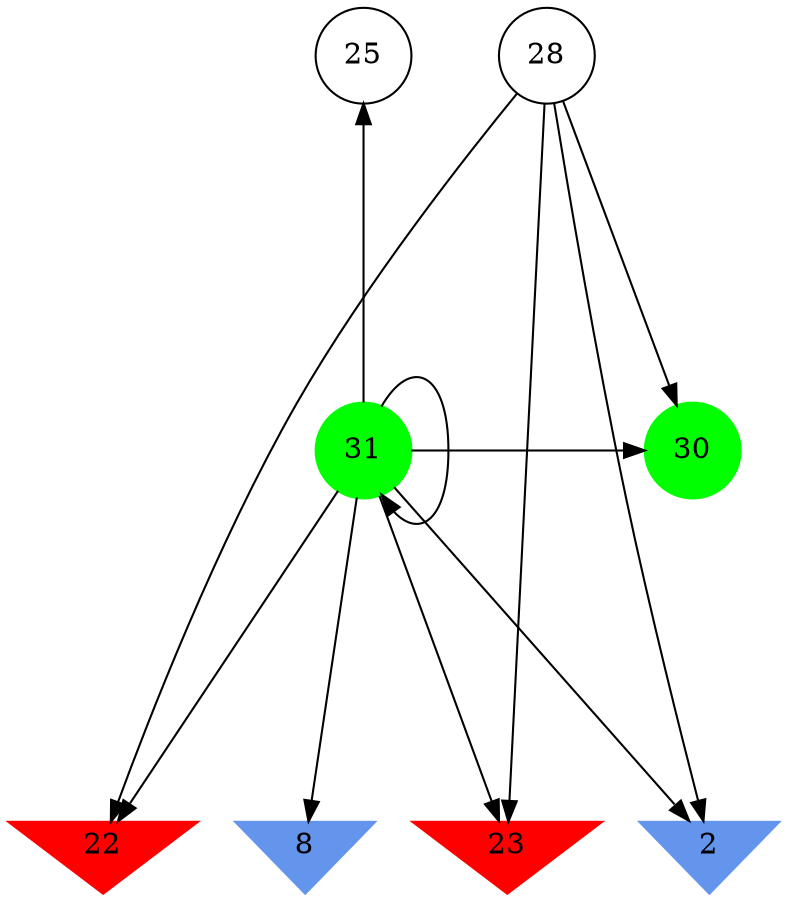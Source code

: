 digraph brain {
	ranksep=2.0;
	2 [shape=invtriangle,style=filled,color=cornflowerblue];
	8 [shape=invtriangle,style=filled,color=cornflowerblue];
	22 [shape=invtriangle,style=filled,color=red];
	23 [shape=invtriangle,style=filled,color=red];
	25 [shape=circle,color=black];
	28 [shape=circle,color=black];
	30 [shape=circle,style=filled,color=green];
	31 [shape=circle,style=filled,color=green];
	31	->	8;
	31	->	31;
	31	->	25;
	31	->	23;
	31	->	2;
	31	->	22;
	31	->	30;
	28	->	23;
	28	->	2;
	28	->	22;
	28	->	30;
	{ rank=same; 2; 8; 22; 23; }
	{ rank=same; 25; 28; }
	{ rank=same; 30; 31; }
}
